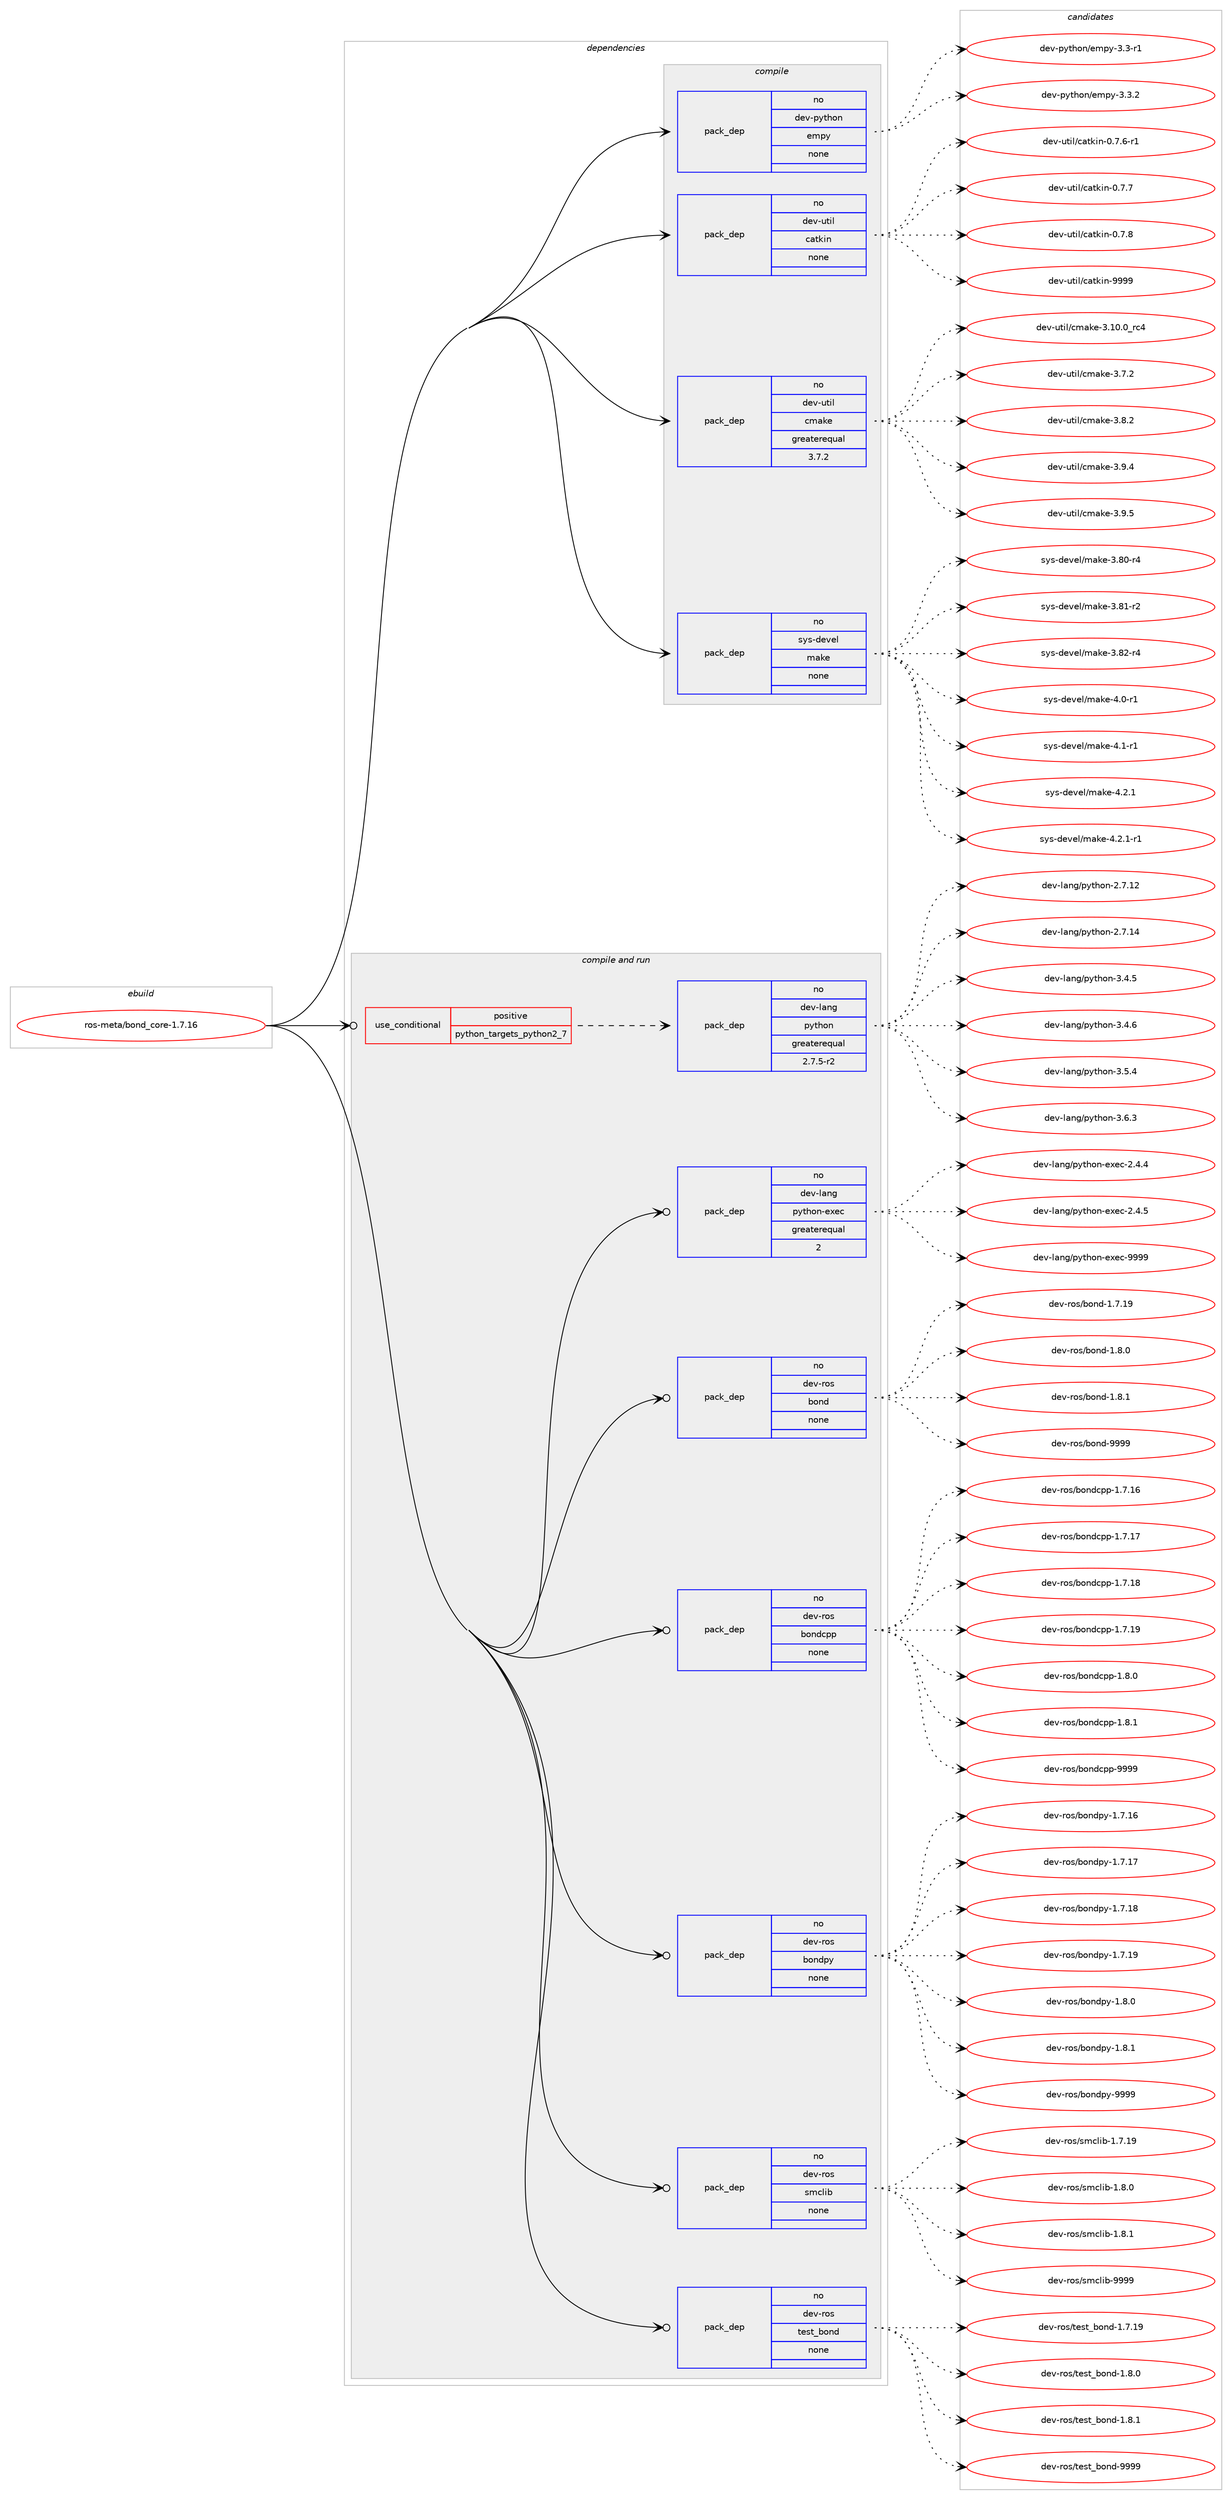 digraph prolog {

# *************
# Graph options
# *************

newrank=true;
concentrate=true;
compound=true;
graph [rankdir=LR,fontname=Helvetica,fontsize=10,ranksep=1.5];#, ranksep=2.5, nodesep=0.2];
edge  [arrowhead=vee];
node  [fontname=Helvetica,fontsize=10];

# **********
# The ebuild
# **********

subgraph cluster_leftcol {
color=gray;
rank=same;
label=<<i>ebuild</i>>;
id [label="ros-meta/bond_core-1.7.16", color=red, width=4, href="../ros-meta/bond_core-1.7.16.svg"];
}

# ****************
# The dependencies
# ****************

subgraph cluster_midcol {
color=gray;
label=<<i>dependencies</i>>;
subgraph cluster_compile {
fillcolor="#eeeeee";
style=filled;
label=<<i>compile</i>>;
subgraph pack324229 {
dependency440791 [label=<<TABLE BORDER="0" CELLBORDER="1" CELLSPACING="0" CELLPADDING="4" WIDTH="220"><TR><TD ROWSPAN="6" CELLPADDING="30">pack_dep</TD></TR><TR><TD WIDTH="110">no</TD></TR><TR><TD>dev-python</TD></TR><TR><TD>empy</TD></TR><TR><TD>none</TD></TR><TR><TD></TD></TR></TABLE>>, shape=none, color=blue];
}
id:e -> dependency440791:w [weight=20,style="solid",arrowhead="vee"];
subgraph pack324230 {
dependency440792 [label=<<TABLE BORDER="0" CELLBORDER="1" CELLSPACING="0" CELLPADDING="4" WIDTH="220"><TR><TD ROWSPAN="6" CELLPADDING="30">pack_dep</TD></TR><TR><TD WIDTH="110">no</TD></TR><TR><TD>dev-util</TD></TR><TR><TD>catkin</TD></TR><TR><TD>none</TD></TR><TR><TD></TD></TR></TABLE>>, shape=none, color=blue];
}
id:e -> dependency440792:w [weight=20,style="solid",arrowhead="vee"];
subgraph pack324231 {
dependency440793 [label=<<TABLE BORDER="0" CELLBORDER="1" CELLSPACING="0" CELLPADDING="4" WIDTH="220"><TR><TD ROWSPAN="6" CELLPADDING="30">pack_dep</TD></TR><TR><TD WIDTH="110">no</TD></TR><TR><TD>dev-util</TD></TR><TR><TD>cmake</TD></TR><TR><TD>greaterequal</TD></TR><TR><TD>3.7.2</TD></TR></TABLE>>, shape=none, color=blue];
}
id:e -> dependency440793:w [weight=20,style="solid",arrowhead="vee"];
subgraph pack324232 {
dependency440794 [label=<<TABLE BORDER="0" CELLBORDER="1" CELLSPACING="0" CELLPADDING="4" WIDTH="220"><TR><TD ROWSPAN="6" CELLPADDING="30">pack_dep</TD></TR><TR><TD WIDTH="110">no</TD></TR><TR><TD>sys-devel</TD></TR><TR><TD>make</TD></TR><TR><TD>none</TD></TR><TR><TD></TD></TR></TABLE>>, shape=none, color=blue];
}
id:e -> dependency440794:w [weight=20,style="solid",arrowhead="vee"];
}
subgraph cluster_compileandrun {
fillcolor="#eeeeee";
style=filled;
label=<<i>compile and run</i>>;
subgraph cond108913 {
dependency440795 [label=<<TABLE BORDER="0" CELLBORDER="1" CELLSPACING="0" CELLPADDING="4"><TR><TD ROWSPAN="3" CELLPADDING="10">use_conditional</TD></TR><TR><TD>positive</TD></TR><TR><TD>python_targets_python2_7</TD></TR></TABLE>>, shape=none, color=red];
subgraph pack324233 {
dependency440796 [label=<<TABLE BORDER="0" CELLBORDER="1" CELLSPACING="0" CELLPADDING="4" WIDTH="220"><TR><TD ROWSPAN="6" CELLPADDING="30">pack_dep</TD></TR><TR><TD WIDTH="110">no</TD></TR><TR><TD>dev-lang</TD></TR><TR><TD>python</TD></TR><TR><TD>greaterequal</TD></TR><TR><TD>2.7.5-r2</TD></TR></TABLE>>, shape=none, color=blue];
}
dependency440795:e -> dependency440796:w [weight=20,style="dashed",arrowhead="vee"];
}
id:e -> dependency440795:w [weight=20,style="solid",arrowhead="odotvee"];
subgraph pack324234 {
dependency440797 [label=<<TABLE BORDER="0" CELLBORDER="1" CELLSPACING="0" CELLPADDING="4" WIDTH="220"><TR><TD ROWSPAN="6" CELLPADDING="30">pack_dep</TD></TR><TR><TD WIDTH="110">no</TD></TR><TR><TD>dev-lang</TD></TR><TR><TD>python-exec</TD></TR><TR><TD>greaterequal</TD></TR><TR><TD>2</TD></TR></TABLE>>, shape=none, color=blue];
}
id:e -> dependency440797:w [weight=20,style="solid",arrowhead="odotvee"];
subgraph pack324235 {
dependency440798 [label=<<TABLE BORDER="0" CELLBORDER="1" CELLSPACING="0" CELLPADDING="4" WIDTH="220"><TR><TD ROWSPAN="6" CELLPADDING="30">pack_dep</TD></TR><TR><TD WIDTH="110">no</TD></TR><TR><TD>dev-ros</TD></TR><TR><TD>bond</TD></TR><TR><TD>none</TD></TR><TR><TD></TD></TR></TABLE>>, shape=none, color=blue];
}
id:e -> dependency440798:w [weight=20,style="solid",arrowhead="odotvee"];
subgraph pack324236 {
dependency440799 [label=<<TABLE BORDER="0" CELLBORDER="1" CELLSPACING="0" CELLPADDING="4" WIDTH="220"><TR><TD ROWSPAN="6" CELLPADDING="30">pack_dep</TD></TR><TR><TD WIDTH="110">no</TD></TR><TR><TD>dev-ros</TD></TR><TR><TD>bondcpp</TD></TR><TR><TD>none</TD></TR><TR><TD></TD></TR></TABLE>>, shape=none, color=blue];
}
id:e -> dependency440799:w [weight=20,style="solid",arrowhead="odotvee"];
subgraph pack324237 {
dependency440800 [label=<<TABLE BORDER="0" CELLBORDER="1" CELLSPACING="0" CELLPADDING="4" WIDTH="220"><TR><TD ROWSPAN="6" CELLPADDING="30">pack_dep</TD></TR><TR><TD WIDTH="110">no</TD></TR><TR><TD>dev-ros</TD></TR><TR><TD>bondpy</TD></TR><TR><TD>none</TD></TR><TR><TD></TD></TR></TABLE>>, shape=none, color=blue];
}
id:e -> dependency440800:w [weight=20,style="solid",arrowhead="odotvee"];
subgraph pack324238 {
dependency440801 [label=<<TABLE BORDER="0" CELLBORDER="1" CELLSPACING="0" CELLPADDING="4" WIDTH="220"><TR><TD ROWSPAN="6" CELLPADDING="30">pack_dep</TD></TR><TR><TD WIDTH="110">no</TD></TR><TR><TD>dev-ros</TD></TR><TR><TD>smclib</TD></TR><TR><TD>none</TD></TR><TR><TD></TD></TR></TABLE>>, shape=none, color=blue];
}
id:e -> dependency440801:w [weight=20,style="solid",arrowhead="odotvee"];
subgraph pack324239 {
dependency440802 [label=<<TABLE BORDER="0" CELLBORDER="1" CELLSPACING="0" CELLPADDING="4" WIDTH="220"><TR><TD ROWSPAN="6" CELLPADDING="30">pack_dep</TD></TR><TR><TD WIDTH="110">no</TD></TR><TR><TD>dev-ros</TD></TR><TR><TD>test_bond</TD></TR><TR><TD>none</TD></TR><TR><TD></TD></TR></TABLE>>, shape=none, color=blue];
}
id:e -> dependency440802:w [weight=20,style="solid",arrowhead="odotvee"];
}
subgraph cluster_run {
fillcolor="#eeeeee";
style=filled;
label=<<i>run</i>>;
}
}

# **************
# The candidates
# **************

subgraph cluster_choices {
rank=same;
color=gray;
label=<<i>candidates</i>>;

subgraph choice324229 {
color=black;
nodesep=1;
choice1001011184511212111610411111047101109112121455146514511449 [label="dev-python/empy-3.3-r1", color=red, width=4,href="../dev-python/empy-3.3-r1.svg"];
choice1001011184511212111610411111047101109112121455146514650 [label="dev-python/empy-3.3.2", color=red, width=4,href="../dev-python/empy-3.3.2.svg"];
dependency440791:e -> choice1001011184511212111610411111047101109112121455146514511449:w [style=dotted,weight="100"];
dependency440791:e -> choice1001011184511212111610411111047101109112121455146514650:w [style=dotted,weight="100"];
}
subgraph choice324230 {
color=black;
nodesep=1;
choice100101118451171161051084799971161071051104548465546544511449 [label="dev-util/catkin-0.7.6-r1", color=red, width=4,href="../dev-util/catkin-0.7.6-r1.svg"];
choice10010111845117116105108479997116107105110454846554655 [label="dev-util/catkin-0.7.7", color=red, width=4,href="../dev-util/catkin-0.7.7.svg"];
choice10010111845117116105108479997116107105110454846554656 [label="dev-util/catkin-0.7.8", color=red, width=4,href="../dev-util/catkin-0.7.8.svg"];
choice100101118451171161051084799971161071051104557575757 [label="dev-util/catkin-9999", color=red, width=4,href="../dev-util/catkin-9999.svg"];
dependency440792:e -> choice100101118451171161051084799971161071051104548465546544511449:w [style=dotted,weight="100"];
dependency440792:e -> choice10010111845117116105108479997116107105110454846554655:w [style=dotted,weight="100"];
dependency440792:e -> choice10010111845117116105108479997116107105110454846554656:w [style=dotted,weight="100"];
dependency440792:e -> choice100101118451171161051084799971161071051104557575757:w [style=dotted,weight="100"];
}
subgraph choice324231 {
color=black;
nodesep=1;
choice1001011184511711610510847991099710710145514649484648951149952 [label="dev-util/cmake-3.10.0_rc4", color=red, width=4,href="../dev-util/cmake-3.10.0_rc4.svg"];
choice10010111845117116105108479910997107101455146554650 [label="dev-util/cmake-3.7.2", color=red, width=4,href="../dev-util/cmake-3.7.2.svg"];
choice10010111845117116105108479910997107101455146564650 [label="dev-util/cmake-3.8.2", color=red, width=4,href="../dev-util/cmake-3.8.2.svg"];
choice10010111845117116105108479910997107101455146574652 [label="dev-util/cmake-3.9.4", color=red, width=4,href="../dev-util/cmake-3.9.4.svg"];
choice10010111845117116105108479910997107101455146574653 [label="dev-util/cmake-3.9.5", color=red, width=4,href="../dev-util/cmake-3.9.5.svg"];
dependency440793:e -> choice1001011184511711610510847991099710710145514649484648951149952:w [style=dotted,weight="100"];
dependency440793:e -> choice10010111845117116105108479910997107101455146554650:w [style=dotted,weight="100"];
dependency440793:e -> choice10010111845117116105108479910997107101455146564650:w [style=dotted,weight="100"];
dependency440793:e -> choice10010111845117116105108479910997107101455146574652:w [style=dotted,weight="100"];
dependency440793:e -> choice10010111845117116105108479910997107101455146574653:w [style=dotted,weight="100"];
}
subgraph choice324232 {
color=black;
nodesep=1;
choice11512111545100101118101108471099710710145514656484511452 [label="sys-devel/make-3.80-r4", color=red, width=4,href="../sys-devel/make-3.80-r4.svg"];
choice11512111545100101118101108471099710710145514656494511450 [label="sys-devel/make-3.81-r2", color=red, width=4,href="../sys-devel/make-3.81-r2.svg"];
choice11512111545100101118101108471099710710145514656504511452 [label="sys-devel/make-3.82-r4", color=red, width=4,href="../sys-devel/make-3.82-r4.svg"];
choice115121115451001011181011084710997107101455246484511449 [label="sys-devel/make-4.0-r1", color=red, width=4,href="../sys-devel/make-4.0-r1.svg"];
choice115121115451001011181011084710997107101455246494511449 [label="sys-devel/make-4.1-r1", color=red, width=4,href="../sys-devel/make-4.1-r1.svg"];
choice115121115451001011181011084710997107101455246504649 [label="sys-devel/make-4.2.1", color=red, width=4,href="../sys-devel/make-4.2.1.svg"];
choice1151211154510010111810110847109971071014552465046494511449 [label="sys-devel/make-4.2.1-r1", color=red, width=4,href="../sys-devel/make-4.2.1-r1.svg"];
dependency440794:e -> choice11512111545100101118101108471099710710145514656484511452:w [style=dotted,weight="100"];
dependency440794:e -> choice11512111545100101118101108471099710710145514656494511450:w [style=dotted,weight="100"];
dependency440794:e -> choice11512111545100101118101108471099710710145514656504511452:w [style=dotted,weight="100"];
dependency440794:e -> choice115121115451001011181011084710997107101455246484511449:w [style=dotted,weight="100"];
dependency440794:e -> choice115121115451001011181011084710997107101455246494511449:w [style=dotted,weight="100"];
dependency440794:e -> choice115121115451001011181011084710997107101455246504649:w [style=dotted,weight="100"];
dependency440794:e -> choice1151211154510010111810110847109971071014552465046494511449:w [style=dotted,weight="100"];
}
subgraph choice324233 {
color=black;
nodesep=1;
choice10010111845108971101034711212111610411111045504655464950 [label="dev-lang/python-2.7.12", color=red, width=4,href="../dev-lang/python-2.7.12.svg"];
choice10010111845108971101034711212111610411111045504655464952 [label="dev-lang/python-2.7.14", color=red, width=4,href="../dev-lang/python-2.7.14.svg"];
choice100101118451089711010347112121116104111110455146524653 [label="dev-lang/python-3.4.5", color=red, width=4,href="../dev-lang/python-3.4.5.svg"];
choice100101118451089711010347112121116104111110455146524654 [label="dev-lang/python-3.4.6", color=red, width=4,href="../dev-lang/python-3.4.6.svg"];
choice100101118451089711010347112121116104111110455146534652 [label="dev-lang/python-3.5.4", color=red, width=4,href="../dev-lang/python-3.5.4.svg"];
choice100101118451089711010347112121116104111110455146544651 [label="dev-lang/python-3.6.3", color=red, width=4,href="../dev-lang/python-3.6.3.svg"];
dependency440796:e -> choice10010111845108971101034711212111610411111045504655464950:w [style=dotted,weight="100"];
dependency440796:e -> choice10010111845108971101034711212111610411111045504655464952:w [style=dotted,weight="100"];
dependency440796:e -> choice100101118451089711010347112121116104111110455146524653:w [style=dotted,weight="100"];
dependency440796:e -> choice100101118451089711010347112121116104111110455146524654:w [style=dotted,weight="100"];
dependency440796:e -> choice100101118451089711010347112121116104111110455146534652:w [style=dotted,weight="100"];
dependency440796:e -> choice100101118451089711010347112121116104111110455146544651:w [style=dotted,weight="100"];
}
subgraph choice324234 {
color=black;
nodesep=1;
choice1001011184510897110103471121211161041111104510112010199455046524652 [label="dev-lang/python-exec-2.4.4", color=red, width=4,href="../dev-lang/python-exec-2.4.4.svg"];
choice1001011184510897110103471121211161041111104510112010199455046524653 [label="dev-lang/python-exec-2.4.5", color=red, width=4,href="../dev-lang/python-exec-2.4.5.svg"];
choice10010111845108971101034711212111610411111045101120101994557575757 [label="dev-lang/python-exec-9999", color=red, width=4,href="../dev-lang/python-exec-9999.svg"];
dependency440797:e -> choice1001011184510897110103471121211161041111104510112010199455046524652:w [style=dotted,weight="100"];
dependency440797:e -> choice1001011184510897110103471121211161041111104510112010199455046524653:w [style=dotted,weight="100"];
dependency440797:e -> choice10010111845108971101034711212111610411111045101120101994557575757:w [style=dotted,weight="100"];
}
subgraph choice324235 {
color=black;
nodesep=1;
choice10010111845114111115479811111010045494655464957 [label="dev-ros/bond-1.7.19", color=red, width=4,href="../dev-ros/bond-1.7.19.svg"];
choice100101118451141111154798111110100454946564648 [label="dev-ros/bond-1.8.0", color=red, width=4,href="../dev-ros/bond-1.8.0.svg"];
choice100101118451141111154798111110100454946564649 [label="dev-ros/bond-1.8.1", color=red, width=4,href="../dev-ros/bond-1.8.1.svg"];
choice1001011184511411111547981111101004557575757 [label="dev-ros/bond-9999", color=red, width=4,href="../dev-ros/bond-9999.svg"];
dependency440798:e -> choice10010111845114111115479811111010045494655464957:w [style=dotted,weight="100"];
dependency440798:e -> choice100101118451141111154798111110100454946564648:w [style=dotted,weight="100"];
dependency440798:e -> choice100101118451141111154798111110100454946564649:w [style=dotted,weight="100"];
dependency440798:e -> choice1001011184511411111547981111101004557575757:w [style=dotted,weight="100"];
}
subgraph choice324236 {
color=black;
nodesep=1;
choice1001011184511411111547981111101009911211245494655464954 [label="dev-ros/bondcpp-1.7.16", color=red, width=4,href="../dev-ros/bondcpp-1.7.16.svg"];
choice1001011184511411111547981111101009911211245494655464955 [label="dev-ros/bondcpp-1.7.17", color=red, width=4,href="../dev-ros/bondcpp-1.7.17.svg"];
choice1001011184511411111547981111101009911211245494655464956 [label="dev-ros/bondcpp-1.7.18", color=red, width=4,href="../dev-ros/bondcpp-1.7.18.svg"];
choice1001011184511411111547981111101009911211245494655464957 [label="dev-ros/bondcpp-1.7.19", color=red, width=4,href="../dev-ros/bondcpp-1.7.19.svg"];
choice10010111845114111115479811111010099112112454946564648 [label="dev-ros/bondcpp-1.8.0", color=red, width=4,href="../dev-ros/bondcpp-1.8.0.svg"];
choice10010111845114111115479811111010099112112454946564649 [label="dev-ros/bondcpp-1.8.1", color=red, width=4,href="../dev-ros/bondcpp-1.8.1.svg"];
choice100101118451141111154798111110100991121124557575757 [label="dev-ros/bondcpp-9999", color=red, width=4,href="../dev-ros/bondcpp-9999.svg"];
dependency440799:e -> choice1001011184511411111547981111101009911211245494655464954:w [style=dotted,weight="100"];
dependency440799:e -> choice1001011184511411111547981111101009911211245494655464955:w [style=dotted,weight="100"];
dependency440799:e -> choice1001011184511411111547981111101009911211245494655464956:w [style=dotted,weight="100"];
dependency440799:e -> choice1001011184511411111547981111101009911211245494655464957:w [style=dotted,weight="100"];
dependency440799:e -> choice10010111845114111115479811111010099112112454946564648:w [style=dotted,weight="100"];
dependency440799:e -> choice10010111845114111115479811111010099112112454946564649:w [style=dotted,weight="100"];
dependency440799:e -> choice100101118451141111154798111110100991121124557575757:w [style=dotted,weight="100"];
}
subgraph choice324237 {
color=black;
nodesep=1;
choice10010111845114111115479811111010011212145494655464954 [label="dev-ros/bondpy-1.7.16", color=red, width=4,href="../dev-ros/bondpy-1.7.16.svg"];
choice10010111845114111115479811111010011212145494655464955 [label="dev-ros/bondpy-1.7.17", color=red, width=4,href="../dev-ros/bondpy-1.7.17.svg"];
choice10010111845114111115479811111010011212145494655464956 [label="dev-ros/bondpy-1.7.18", color=red, width=4,href="../dev-ros/bondpy-1.7.18.svg"];
choice10010111845114111115479811111010011212145494655464957 [label="dev-ros/bondpy-1.7.19", color=red, width=4,href="../dev-ros/bondpy-1.7.19.svg"];
choice100101118451141111154798111110100112121454946564648 [label="dev-ros/bondpy-1.8.0", color=red, width=4,href="../dev-ros/bondpy-1.8.0.svg"];
choice100101118451141111154798111110100112121454946564649 [label="dev-ros/bondpy-1.8.1", color=red, width=4,href="../dev-ros/bondpy-1.8.1.svg"];
choice1001011184511411111547981111101001121214557575757 [label="dev-ros/bondpy-9999", color=red, width=4,href="../dev-ros/bondpy-9999.svg"];
dependency440800:e -> choice10010111845114111115479811111010011212145494655464954:w [style=dotted,weight="100"];
dependency440800:e -> choice10010111845114111115479811111010011212145494655464955:w [style=dotted,weight="100"];
dependency440800:e -> choice10010111845114111115479811111010011212145494655464956:w [style=dotted,weight="100"];
dependency440800:e -> choice10010111845114111115479811111010011212145494655464957:w [style=dotted,weight="100"];
dependency440800:e -> choice100101118451141111154798111110100112121454946564648:w [style=dotted,weight="100"];
dependency440800:e -> choice100101118451141111154798111110100112121454946564649:w [style=dotted,weight="100"];
dependency440800:e -> choice1001011184511411111547981111101001121214557575757:w [style=dotted,weight="100"];
}
subgraph choice324238 {
color=black;
nodesep=1;
choice1001011184511411111547115109991081059845494655464957 [label="dev-ros/smclib-1.7.19", color=red, width=4,href="../dev-ros/smclib-1.7.19.svg"];
choice10010111845114111115471151099910810598454946564648 [label="dev-ros/smclib-1.8.0", color=red, width=4,href="../dev-ros/smclib-1.8.0.svg"];
choice10010111845114111115471151099910810598454946564649 [label="dev-ros/smclib-1.8.1", color=red, width=4,href="../dev-ros/smclib-1.8.1.svg"];
choice100101118451141111154711510999108105984557575757 [label="dev-ros/smclib-9999", color=red, width=4,href="../dev-ros/smclib-9999.svg"];
dependency440801:e -> choice1001011184511411111547115109991081059845494655464957:w [style=dotted,weight="100"];
dependency440801:e -> choice10010111845114111115471151099910810598454946564648:w [style=dotted,weight="100"];
dependency440801:e -> choice10010111845114111115471151099910810598454946564649:w [style=dotted,weight="100"];
dependency440801:e -> choice100101118451141111154711510999108105984557575757:w [style=dotted,weight="100"];
}
subgraph choice324239 {
color=black;
nodesep=1;
choice1001011184511411111547116101115116959811111010045494655464957 [label="dev-ros/test_bond-1.7.19", color=red, width=4,href="../dev-ros/test_bond-1.7.19.svg"];
choice10010111845114111115471161011151169598111110100454946564648 [label="dev-ros/test_bond-1.8.0", color=red, width=4,href="../dev-ros/test_bond-1.8.0.svg"];
choice10010111845114111115471161011151169598111110100454946564649 [label="dev-ros/test_bond-1.8.1", color=red, width=4,href="../dev-ros/test_bond-1.8.1.svg"];
choice100101118451141111154711610111511695981111101004557575757 [label="dev-ros/test_bond-9999", color=red, width=4,href="../dev-ros/test_bond-9999.svg"];
dependency440802:e -> choice1001011184511411111547116101115116959811111010045494655464957:w [style=dotted,weight="100"];
dependency440802:e -> choice10010111845114111115471161011151169598111110100454946564648:w [style=dotted,weight="100"];
dependency440802:e -> choice10010111845114111115471161011151169598111110100454946564649:w [style=dotted,weight="100"];
dependency440802:e -> choice100101118451141111154711610111511695981111101004557575757:w [style=dotted,weight="100"];
}
}

}
